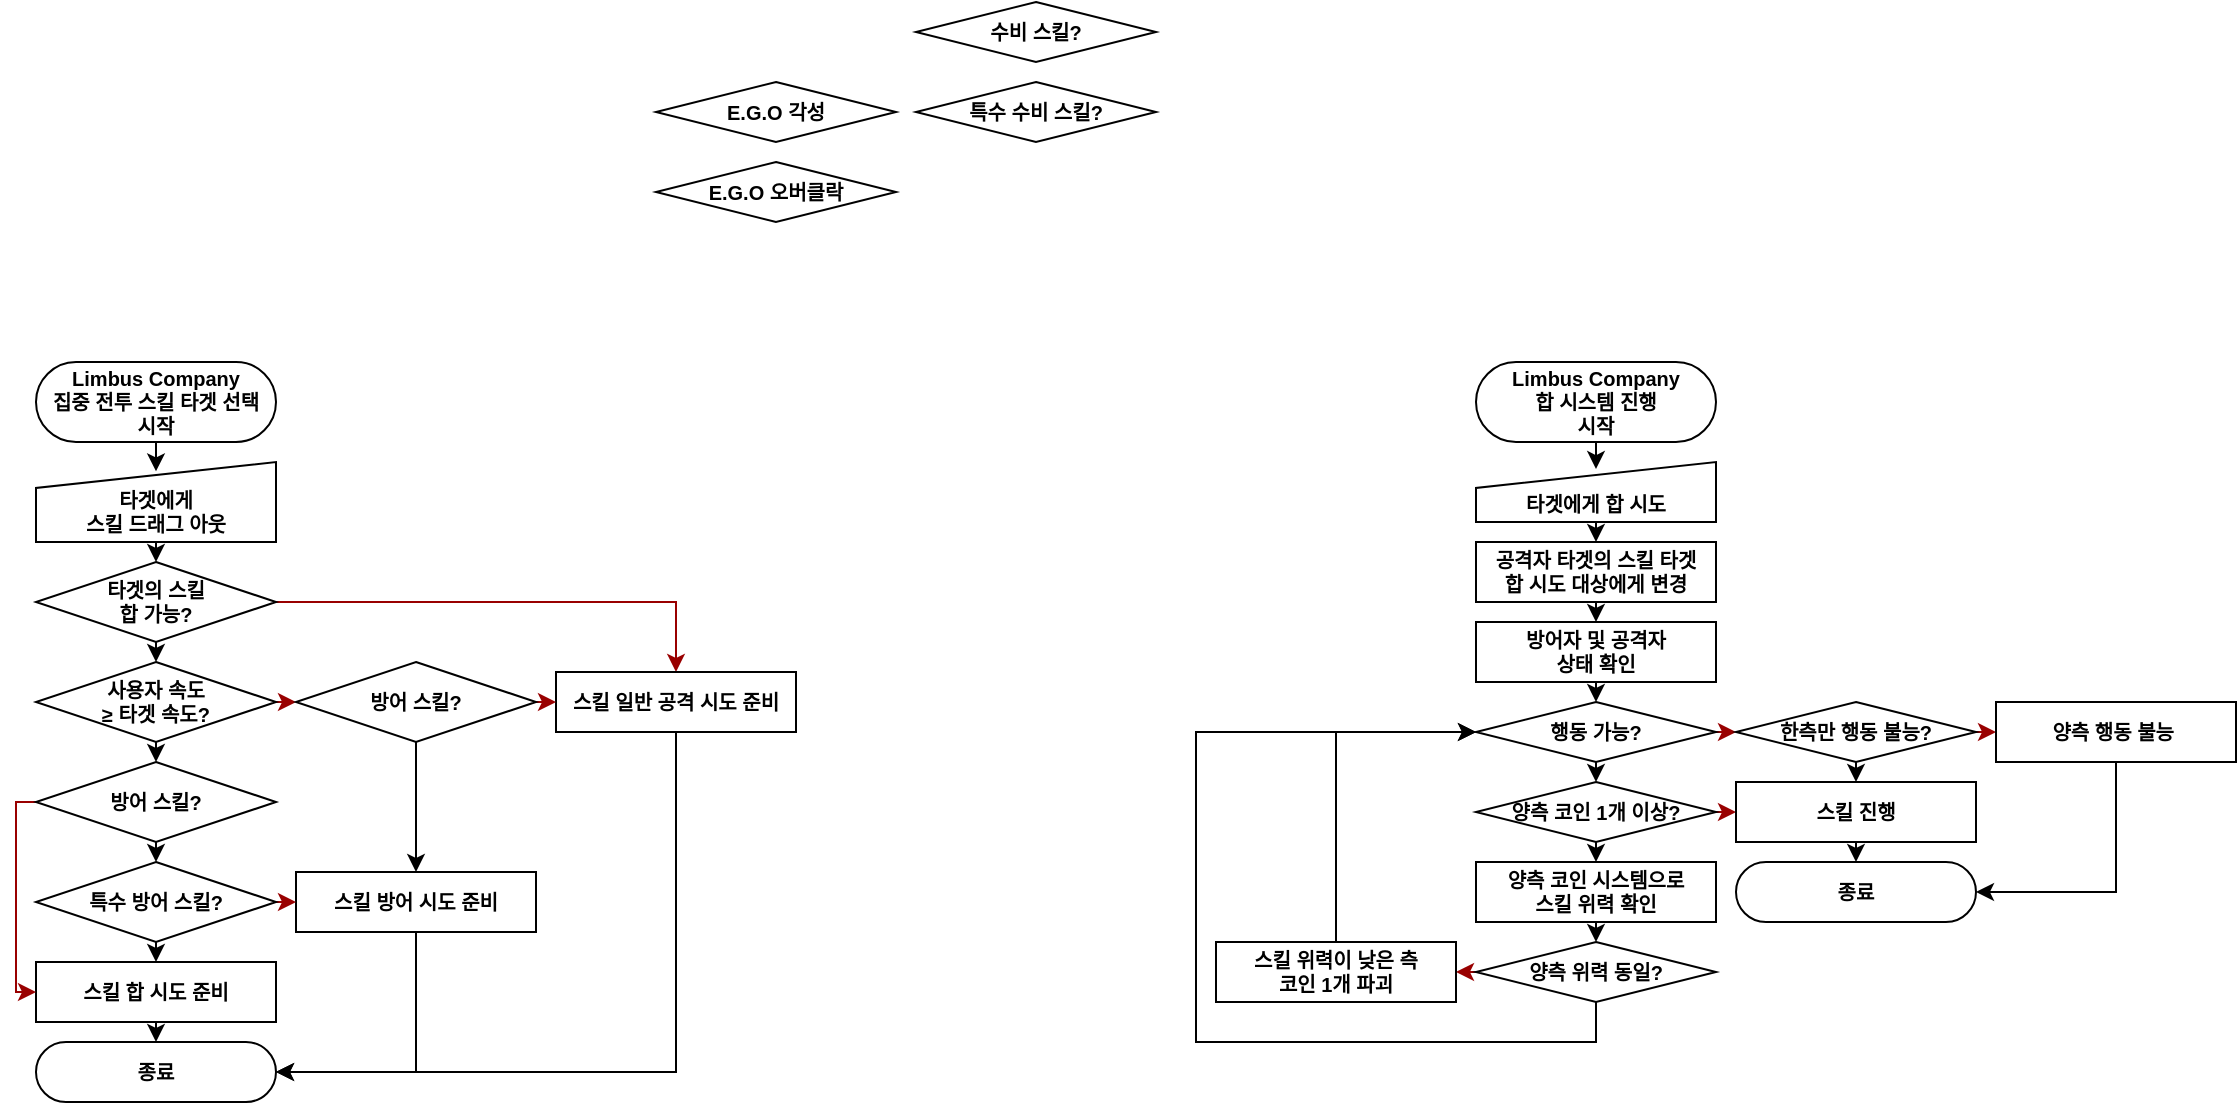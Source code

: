<mxfile version="26.0.6">
  <diagram name="페이지-1" id="gyFyMYABRb8ZcKNa7yku">
    <mxGraphModel dx="2261" dy="772" grid="1" gridSize="10" guides="1" tooltips="1" connect="1" arrows="1" fold="1" page="1" pageScale="1" pageWidth="827" pageHeight="1169" math="0" shadow="0">
      <root>
        <mxCell id="0" />
        <mxCell id="1" parent="0" />
        <mxCell id="7hX-isEdHczd2NXElS7e-21" style="edgeStyle=orthogonalEdgeStyle;rounded=0;orthogonalLoop=1;jettySize=auto;html=1;exitX=0.5;exitY=1;exitDx=0;exitDy=0;entryX=0.5;entryY=0.117;entryDx=0;entryDy=0;entryPerimeter=0;strokeWidth=1;" edge="1" parent="1" source="PB5WTMq_3ZUxNJViB-pG-1" target="7hX-isEdHczd2NXElS7e-14">
          <mxGeometry relative="1" as="geometry" />
        </mxCell>
        <mxCell id="PB5WTMq_3ZUxNJViB-pG-1" value="Limbus Company&lt;br&gt;&lt;div&gt;집중 전투 스킬 타겟 선택&lt;/div&gt;&lt;div&gt;시작&lt;/div&gt;" style="rounded=1;whiteSpace=wrap;html=1;arcSize=50;fontSize=10;fontStyle=1;strokeWidth=1;" parent="1" vertex="1">
          <mxGeometry y="200" width="120" height="40" as="geometry" />
        </mxCell>
        <mxCell id="7hX-isEdHczd2NXElS7e-7" value="&lt;font style=&quot;font-size: 10px;&quot;&gt;&lt;b&gt;E.G.O 각성&lt;/b&gt;&lt;/font&gt;" style="rhombus;whiteSpace=wrap;html=1;strokeWidth=1;" vertex="1" parent="1">
          <mxGeometry x="310" y="60" width="120" height="30" as="geometry" />
        </mxCell>
        <mxCell id="7hX-isEdHczd2NXElS7e-9" value="&lt;font style=&quot;font-size: 10px;&quot;&gt;&lt;b&gt;E.G.O 오버클락&lt;/b&gt;&lt;/font&gt;" style="rhombus;whiteSpace=wrap;html=1;strokeWidth=1;" vertex="1" parent="1">
          <mxGeometry x="310" y="100" width="120" height="30" as="geometry" />
        </mxCell>
        <mxCell id="7hX-isEdHczd2NXElS7e-10" value="&lt;span style=&quot;font-size: 10px;&quot;&gt;&lt;b&gt;특수 수비 스킬?&lt;/b&gt;&lt;/span&gt;" style="rhombus;whiteSpace=wrap;html=1;strokeWidth=1;" vertex="1" parent="1">
          <mxGeometry x="440" y="60" width="120" height="30" as="geometry" />
        </mxCell>
        <mxCell id="7hX-isEdHczd2NXElS7e-13" value="&lt;span style=&quot;font-size: 10px;&quot;&gt;&lt;b&gt;수비 스킬?&lt;/b&gt;&lt;/span&gt;" style="rhombus;whiteSpace=wrap;html=1;strokeWidth=1;" vertex="1" parent="1">
          <mxGeometry x="440" y="20" width="120" height="30" as="geometry" />
        </mxCell>
        <mxCell id="7hX-isEdHczd2NXElS7e-22" style="edgeStyle=orthogonalEdgeStyle;rounded=0;orthogonalLoop=1;jettySize=auto;html=1;exitX=0.5;exitY=1;exitDx=0;exitDy=0;entryX=0.5;entryY=0;entryDx=0;entryDy=0;strokeWidth=1;" edge="1" parent="1" source="7hX-isEdHczd2NXElS7e-14" target="7hX-isEdHczd2NXElS7e-16">
          <mxGeometry relative="1" as="geometry" />
        </mxCell>
        <mxCell id="7hX-isEdHczd2NXElS7e-14" value="&lt;span&gt;&lt;b&gt;타겟에게&lt;/b&gt;&lt;/span&gt;&lt;div&gt;&lt;span&gt;&lt;b&gt;스킬 드래그 아웃&lt;/b&gt;&lt;/span&gt;&lt;/div&gt;" style="shape=manualInput;whiteSpace=wrap;html=1;size=13;fontSize=10;verticalAlign=bottom;strokeWidth=1;" vertex="1" parent="1">
          <mxGeometry y="250" width="120" height="40" as="geometry" />
        </mxCell>
        <mxCell id="7hX-isEdHczd2NXElS7e-37" style="edgeStyle=orthogonalEdgeStyle;rounded=0;orthogonalLoop=1;jettySize=auto;html=1;exitX=0.5;exitY=1;exitDx=0;exitDy=0;entryX=0.5;entryY=0;entryDx=0;entryDy=0;strokeWidth=1;" edge="1" parent="1" source="7hX-isEdHczd2NXElS7e-15" target="7hX-isEdHczd2NXElS7e-32">
          <mxGeometry relative="1" as="geometry" />
        </mxCell>
        <mxCell id="7hX-isEdHczd2NXElS7e-42" style="edgeStyle=orthogonalEdgeStyle;rounded=0;orthogonalLoop=1;jettySize=auto;html=1;exitX=1;exitY=0.5;exitDx=0;exitDy=0;entryX=0;entryY=0.5;entryDx=0;entryDy=0;strokeColor=#990000;strokeWidth=1;" edge="1" parent="1" source="7hX-isEdHczd2NXElS7e-15" target="7hX-isEdHczd2NXElS7e-40">
          <mxGeometry relative="1" as="geometry" />
        </mxCell>
        <mxCell id="7hX-isEdHczd2NXElS7e-15" value="&lt;span&gt;&lt;b&gt;사용자 속도&lt;/b&gt;&lt;/span&gt;&lt;div&gt;&lt;span&gt;&lt;b&gt;≥ 타겟 속도?&lt;/b&gt;&lt;/span&gt;&lt;/div&gt;" style="rhombus;whiteSpace=wrap;html=1;fontSize=10;strokeWidth=1;" vertex="1" parent="1">
          <mxGeometry y="350" width="120" height="40" as="geometry" />
        </mxCell>
        <mxCell id="7hX-isEdHczd2NXElS7e-36" style="edgeStyle=orthogonalEdgeStyle;rounded=0;orthogonalLoop=1;jettySize=auto;html=1;exitX=0.5;exitY=1;exitDx=0;exitDy=0;entryX=0.5;entryY=0;entryDx=0;entryDy=0;strokeWidth=1;" edge="1" parent="1" source="7hX-isEdHczd2NXElS7e-16" target="7hX-isEdHczd2NXElS7e-15">
          <mxGeometry relative="1" as="geometry" />
        </mxCell>
        <mxCell id="7hX-isEdHczd2NXElS7e-44" style="edgeStyle=orthogonalEdgeStyle;rounded=0;orthogonalLoop=1;jettySize=auto;html=1;exitX=1;exitY=0.5;exitDx=0;exitDy=0;entryX=0.5;entryY=0;entryDx=0;entryDy=0;strokeColor=#990000;strokeWidth=1;" edge="1" parent="1" source="7hX-isEdHczd2NXElS7e-16" target="7hX-isEdHczd2NXElS7e-17">
          <mxGeometry relative="1" as="geometry" />
        </mxCell>
        <mxCell id="7hX-isEdHczd2NXElS7e-16" value="&lt;b&gt;타겟의 스킬&lt;/b&gt;&lt;div&gt;&lt;b&gt;합 가능?&lt;/b&gt;&lt;/div&gt;" style="rhombus;whiteSpace=wrap;html=1;fontSize=10;strokeWidth=1;" vertex="1" parent="1">
          <mxGeometry y="300" width="120" height="40" as="geometry" />
        </mxCell>
        <mxCell id="7hX-isEdHczd2NXElS7e-49" style="edgeStyle=orthogonalEdgeStyle;rounded=0;orthogonalLoop=1;jettySize=auto;html=1;exitX=0.5;exitY=1;exitDx=0;exitDy=0;entryX=1;entryY=0.5;entryDx=0;entryDy=0;" edge="1" parent="1" source="7hX-isEdHczd2NXElS7e-17" target="7hX-isEdHczd2NXElS7e-46">
          <mxGeometry relative="1" as="geometry" />
        </mxCell>
        <mxCell id="7hX-isEdHczd2NXElS7e-17" value="스킬 일반 공격 시도 준비" style="rounded=1;whiteSpace=wrap;html=1;arcSize=0;fontSize=10;fontStyle=1;strokeWidth=1;" vertex="1" parent="1">
          <mxGeometry x="260" y="355" width="120" height="30" as="geometry" />
        </mxCell>
        <mxCell id="7hX-isEdHczd2NXElS7e-47" style="edgeStyle=orthogonalEdgeStyle;rounded=0;orthogonalLoop=1;jettySize=auto;html=1;exitX=0.5;exitY=1;exitDx=0;exitDy=0;entryX=0.5;entryY=0;entryDx=0;entryDy=0;" edge="1" parent="1" source="7hX-isEdHczd2NXElS7e-18" target="7hX-isEdHczd2NXElS7e-46">
          <mxGeometry relative="1" as="geometry" />
        </mxCell>
        <mxCell id="7hX-isEdHczd2NXElS7e-18" value="스킬 합 시도 준비" style="rounded=1;whiteSpace=wrap;html=1;arcSize=0;fontSize=10;fontStyle=1;strokeWidth=1;" vertex="1" parent="1">
          <mxGeometry y="500" width="120" height="30" as="geometry" />
        </mxCell>
        <mxCell id="7hX-isEdHczd2NXElS7e-48" style="edgeStyle=orthogonalEdgeStyle;rounded=0;orthogonalLoop=1;jettySize=auto;html=1;exitX=0.5;exitY=1;exitDx=0;exitDy=0;entryX=1;entryY=0.5;entryDx=0;entryDy=0;" edge="1" parent="1" source="7hX-isEdHczd2NXElS7e-20" target="7hX-isEdHczd2NXElS7e-46">
          <mxGeometry relative="1" as="geometry" />
        </mxCell>
        <mxCell id="7hX-isEdHczd2NXElS7e-20" value="스킬 방어 시도 준비" style="rounded=1;whiteSpace=wrap;html=1;arcSize=0;fontSize=10;fontStyle=1;strokeWidth=1;" vertex="1" parent="1">
          <mxGeometry x="130" y="455" width="120" height="30" as="geometry" />
        </mxCell>
        <mxCell id="7hX-isEdHczd2NXElS7e-35" style="edgeStyle=orthogonalEdgeStyle;rounded=0;orthogonalLoop=1;jettySize=auto;html=1;exitX=0.5;exitY=1;exitDx=0;exitDy=0;entryX=0.5;entryY=0;entryDx=0;entryDy=0;strokeWidth=1;" edge="1" parent="1" source="7hX-isEdHczd2NXElS7e-32" target="7hX-isEdHczd2NXElS7e-33">
          <mxGeometry relative="1" as="geometry" />
        </mxCell>
        <mxCell id="7hX-isEdHczd2NXElS7e-38" style="edgeStyle=orthogonalEdgeStyle;rounded=0;orthogonalLoop=1;jettySize=auto;html=1;exitX=0;exitY=0.5;exitDx=0;exitDy=0;entryX=0;entryY=0.5;entryDx=0;entryDy=0;strokeColor=#990000;strokeWidth=1;" edge="1" parent="1" source="7hX-isEdHczd2NXElS7e-32" target="7hX-isEdHczd2NXElS7e-18">
          <mxGeometry relative="1" as="geometry">
            <Array as="points">
              <mxPoint x="-10" y="420" />
              <mxPoint x="-10" y="515" />
            </Array>
          </mxGeometry>
        </mxCell>
        <mxCell id="7hX-isEdHczd2NXElS7e-32" value="&lt;span style=&quot;font-size: 10px;&quot;&gt;&lt;b&gt;방어 스킬?&lt;/b&gt;&lt;/span&gt;" style="rhombus;whiteSpace=wrap;html=1;strokeWidth=1;" vertex="1" parent="1">
          <mxGeometry y="400" width="120" height="40" as="geometry" />
        </mxCell>
        <mxCell id="7hX-isEdHczd2NXElS7e-34" style="edgeStyle=orthogonalEdgeStyle;rounded=0;orthogonalLoop=1;jettySize=auto;html=1;exitX=0.5;exitY=1;exitDx=0;exitDy=0;entryX=0.5;entryY=0;entryDx=0;entryDy=0;strokeWidth=1;" edge="1" parent="1" source="7hX-isEdHczd2NXElS7e-33" target="7hX-isEdHczd2NXElS7e-18">
          <mxGeometry relative="1" as="geometry" />
        </mxCell>
        <mxCell id="7hX-isEdHczd2NXElS7e-39" style="edgeStyle=orthogonalEdgeStyle;rounded=0;orthogonalLoop=1;jettySize=auto;html=1;exitX=1;exitY=0.5;exitDx=0;exitDy=0;entryX=0;entryY=0.5;entryDx=0;entryDy=0;strokeColor=#990000;strokeWidth=1;" edge="1" parent="1" source="7hX-isEdHczd2NXElS7e-33" target="7hX-isEdHczd2NXElS7e-20">
          <mxGeometry relative="1" as="geometry" />
        </mxCell>
        <mxCell id="7hX-isEdHczd2NXElS7e-33" value="&lt;span style=&quot;font-size: 10px;&quot;&gt;&lt;b&gt;특수 방어 스킬?&lt;/b&gt;&lt;/span&gt;" style="rhombus;whiteSpace=wrap;html=1;strokeWidth=1;" vertex="1" parent="1">
          <mxGeometry y="450" width="120" height="40" as="geometry" />
        </mxCell>
        <mxCell id="7hX-isEdHczd2NXElS7e-43" style="edgeStyle=orthogonalEdgeStyle;rounded=0;orthogonalLoop=1;jettySize=auto;html=1;exitX=0.5;exitY=1;exitDx=0;exitDy=0;strokeWidth=1;" edge="1" parent="1" source="7hX-isEdHczd2NXElS7e-40" target="7hX-isEdHczd2NXElS7e-20">
          <mxGeometry relative="1" as="geometry" />
        </mxCell>
        <mxCell id="7hX-isEdHczd2NXElS7e-45" style="edgeStyle=orthogonalEdgeStyle;rounded=0;orthogonalLoop=1;jettySize=auto;html=1;exitX=1;exitY=0.5;exitDx=0;exitDy=0;entryX=0;entryY=0.5;entryDx=0;entryDy=0;strokeColor=#990000;strokeWidth=1;" edge="1" parent="1" source="7hX-isEdHczd2NXElS7e-40" target="7hX-isEdHczd2NXElS7e-17">
          <mxGeometry relative="1" as="geometry" />
        </mxCell>
        <mxCell id="7hX-isEdHczd2NXElS7e-40" value="&lt;span style=&quot;font-size: 10px;&quot;&gt;&lt;b&gt;방어 스킬?&lt;/b&gt;&lt;/span&gt;" style="rhombus;whiteSpace=wrap;html=1;strokeWidth=1;" vertex="1" parent="1">
          <mxGeometry x="130" y="350" width="120" height="40" as="geometry" />
        </mxCell>
        <mxCell id="7hX-isEdHczd2NXElS7e-46" value="종료" style="rounded=1;whiteSpace=wrap;html=1;arcSize=50;fontSize=10;fontStyle=1;strokeWidth=1;" vertex="1" parent="1">
          <mxGeometry y="540" width="120" height="30" as="geometry" />
        </mxCell>
        <mxCell id="7hX-isEdHczd2NXElS7e-52" style="edgeStyle=orthogonalEdgeStyle;rounded=0;orthogonalLoop=1;jettySize=auto;html=1;exitX=0.5;exitY=1;exitDx=0;exitDy=0;entryX=0.5;entryY=0.117;entryDx=0;entryDy=0;entryPerimeter=0;strokeWidth=1;" edge="1" source="7hX-isEdHczd2NXElS7e-53" target="7hX-isEdHczd2NXElS7e-54" parent="1">
          <mxGeometry relative="1" as="geometry" />
        </mxCell>
        <mxCell id="7hX-isEdHczd2NXElS7e-53" value="Limbus Company&lt;br&gt;&lt;div&gt;합 시스템 진행&lt;/div&gt;&lt;div&gt;시작&lt;/div&gt;" style="rounded=1;whiteSpace=wrap;html=1;arcSize=50;fontSize=10;fontStyle=1;strokeWidth=1;" vertex="1" parent="1">
          <mxGeometry x="720" y="200" width="120" height="40" as="geometry" />
        </mxCell>
        <mxCell id="7hX-isEdHczd2NXElS7e-57" style="edgeStyle=orthogonalEdgeStyle;rounded=0;orthogonalLoop=1;jettySize=auto;html=1;exitX=0.5;exitY=1;exitDx=0;exitDy=0;entryX=0.5;entryY=0;entryDx=0;entryDy=0;" edge="1" parent="1" source="7hX-isEdHczd2NXElS7e-54" target="7hX-isEdHczd2NXElS7e-78">
          <mxGeometry relative="1" as="geometry" />
        </mxCell>
        <mxCell id="7hX-isEdHczd2NXElS7e-54" value="&lt;b&gt;타겟에게 합 시도&lt;/b&gt;" style="shape=manualInput;whiteSpace=wrap;html=1;size=13;fontSize=10;verticalAlign=bottom;strokeWidth=1;" vertex="1" parent="1">
          <mxGeometry x="720" y="250" width="120" height="30" as="geometry" />
        </mxCell>
        <mxCell id="7hX-isEdHczd2NXElS7e-58" style="edgeStyle=orthogonalEdgeStyle;rounded=0;orthogonalLoop=1;jettySize=auto;html=1;exitX=0.5;exitY=1;exitDx=0;exitDy=0;entryX=0.5;entryY=0;entryDx=0;entryDy=0;" edge="1" parent="1" source="7hX-isEdHczd2NXElS7e-55" target="7hX-isEdHczd2NXElS7e-56">
          <mxGeometry relative="1" as="geometry" />
        </mxCell>
        <mxCell id="7hX-isEdHczd2NXElS7e-55" value="방어자 및 공격자&lt;div&gt;상태 확인&lt;/div&gt;" style="rounded=1;whiteSpace=wrap;html=1;arcSize=0;fontSize=10;fontStyle=1;strokeWidth=1;" vertex="1" parent="1">
          <mxGeometry x="720" y="330" width="120" height="30" as="geometry" />
        </mxCell>
        <mxCell id="7hX-isEdHczd2NXElS7e-64" style="edgeStyle=orthogonalEdgeStyle;rounded=0;orthogonalLoop=1;jettySize=auto;html=1;exitX=0.5;exitY=1;exitDx=0;exitDy=0;entryX=0.5;entryY=0;entryDx=0;entryDy=0;" edge="1" parent="1" source="7hX-isEdHczd2NXElS7e-56" target="7hX-isEdHczd2NXElS7e-63">
          <mxGeometry relative="1" as="geometry" />
        </mxCell>
        <mxCell id="7hX-isEdHczd2NXElS7e-70" style="edgeStyle=orthogonalEdgeStyle;rounded=0;orthogonalLoop=1;jettySize=auto;html=1;exitX=1;exitY=0.5;exitDx=0;exitDy=0;entryX=0;entryY=0.5;entryDx=0;entryDy=0;strokeColor=#990000;" edge="1" parent="1" source="7hX-isEdHczd2NXElS7e-56" target="7hX-isEdHczd2NXElS7e-69">
          <mxGeometry relative="1" as="geometry" />
        </mxCell>
        <mxCell id="7hX-isEdHczd2NXElS7e-56" value="&lt;span style=&quot;font-size: 10px;&quot;&gt;&lt;b&gt;행동 가능?&lt;/b&gt;&lt;/span&gt;" style="rhombus;whiteSpace=wrap;html=1;strokeWidth=1;" vertex="1" parent="1">
          <mxGeometry x="720" y="370" width="120" height="30" as="geometry" />
        </mxCell>
        <mxCell id="7hX-isEdHczd2NXElS7e-66" style="edgeStyle=orthogonalEdgeStyle;rounded=0;orthogonalLoop=1;jettySize=auto;html=1;exitX=0.5;exitY=1;exitDx=0;exitDy=0;entryX=0.5;entryY=0;entryDx=0;entryDy=0;" edge="1" parent="1" source="7hX-isEdHczd2NXElS7e-59" target="7hX-isEdHczd2NXElS7e-60">
          <mxGeometry relative="1" as="geometry" />
        </mxCell>
        <mxCell id="7hX-isEdHczd2NXElS7e-59" value="양측 코인 시스템으로&lt;div&gt;스킬 위력 확인&lt;/div&gt;" style="rounded=1;whiteSpace=wrap;html=1;arcSize=0;fontSize=10;fontStyle=1;strokeWidth=1;" vertex="1" parent="1">
          <mxGeometry x="720" y="450" width="120" height="30" as="geometry" />
        </mxCell>
        <mxCell id="7hX-isEdHczd2NXElS7e-75" style="edgeStyle=orthogonalEdgeStyle;rounded=0;orthogonalLoop=1;jettySize=auto;html=1;exitX=0;exitY=0.5;exitDx=0;exitDy=0;entryX=1;entryY=0.5;entryDx=0;entryDy=0;strokeColor=#990000;" edge="1" parent="1" source="7hX-isEdHczd2NXElS7e-60" target="7hX-isEdHczd2NXElS7e-62">
          <mxGeometry relative="1" as="geometry" />
        </mxCell>
        <mxCell id="7hX-isEdHczd2NXElS7e-76" style="edgeStyle=orthogonalEdgeStyle;rounded=0;orthogonalLoop=1;jettySize=auto;html=1;exitX=0.5;exitY=1;exitDx=0;exitDy=0;entryX=0;entryY=0.5;entryDx=0;entryDy=0;" edge="1" parent="1" source="7hX-isEdHczd2NXElS7e-60" target="7hX-isEdHczd2NXElS7e-56">
          <mxGeometry relative="1" as="geometry">
            <Array as="points">
              <mxPoint x="780" y="540" />
              <mxPoint x="580" y="540" />
              <mxPoint x="580" y="385" />
            </Array>
          </mxGeometry>
        </mxCell>
        <mxCell id="7hX-isEdHczd2NXElS7e-60" value="&lt;span&gt;&lt;b&gt;양측&amp;nbsp;&lt;/b&gt;&lt;/span&gt;&lt;b style=&quot;background-color: transparent; color: light-dark(rgb(0, 0, 0), rgb(255, 255, 255));&quot;&gt;위력 동일?&lt;/b&gt;" style="rhombus;whiteSpace=wrap;html=1;strokeWidth=1;fontSize=10;" vertex="1" parent="1">
          <mxGeometry x="720" y="490" width="120" height="30" as="geometry" />
        </mxCell>
        <mxCell id="7hX-isEdHczd2NXElS7e-77" style="edgeStyle=orthogonalEdgeStyle;rounded=0;orthogonalLoop=1;jettySize=auto;html=1;exitX=0.5;exitY=0;exitDx=0;exitDy=0;entryX=0;entryY=0.5;entryDx=0;entryDy=0;" edge="1" parent="1" source="7hX-isEdHczd2NXElS7e-62" target="7hX-isEdHczd2NXElS7e-56">
          <mxGeometry relative="1" as="geometry" />
        </mxCell>
        <mxCell id="7hX-isEdHczd2NXElS7e-62" value="스킬 위력이 낮은 측&lt;div&gt;코인 1개 파괴&lt;/div&gt;" style="rounded=1;whiteSpace=wrap;html=1;arcSize=0;fontSize=10;fontStyle=1;strokeWidth=1;" vertex="1" parent="1">
          <mxGeometry x="590" y="490" width="120" height="30" as="geometry" />
        </mxCell>
        <mxCell id="7hX-isEdHczd2NXElS7e-65" style="edgeStyle=orthogonalEdgeStyle;rounded=0;orthogonalLoop=1;jettySize=auto;html=1;exitX=0.5;exitY=1;exitDx=0;exitDy=0;entryX=0.5;entryY=0;entryDx=0;entryDy=0;" edge="1" parent="1" source="7hX-isEdHczd2NXElS7e-63" target="7hX-isEdHczd2NXElS7e-59">
          <mxGeometry relative="1" as="geometry" />
        </mxCell>
        <mxCell id="7hX-isEdHczd2NXElS7e-71" style="edgeStyle=orthogonalEdgeStyle;rounded=0;orthogonalLoop=1;jettySize=auto;html=1;exitX=1;exitY=0.5;exitDx=0;exitDy=0;entryX=0;entryY=0.5;entryDx=0;entryDy=0;strokeColor=#990000;" edge="1" parent="1" source="7hX-isEdHczd2NXElS7e-63" target="7hX-isEdHczd2NXElS7e-68">
          <mxGeometry relative="1" as="geometry" />
        </mxCell>
        <mxCell id="7hX-isEdHczd2NXElS7e-63" value="&lt;span style=&quot;font-size: 10px;&quot;&gt;&lt;b&gt;양측 코인&amp;nbsp;&lt;/b&gt;&lt;/span&gt;&lt;b style=&quot;background-color: transparent; color: light-dark(rgb(0, 0, 0), rgb(255, 255, 255)); font-size: 10px;&quot;&gt;1개 이상?&lt;/b&gt;" style="rhombus;whiteSpace=wrap;html=1;strokeWidth=1;" vertex="1" parent="1">
          <mxGeometry x="720" y="410" width="120" height="30" as="geometry" />
        </mxCell>
        <mxCell id="7hX-isEdHczd2NXElS7e-84" style="edgeStyle=orthogonalEdgeStyle;rounded=0;orthogonalLoop=1;jettySize=auto;html=1;exitX=0.5;exitY=1;exitDx=0;exitDy=0;entryX=0.5;entryY=0;entryDx=0;entryDy=0;" edge="1" parent="1" source="7hX-isEdHczd2NXElS7e-68" target="7hX-isEdHczd2NXElS7e-83">
          <mxGeometry relative="1" as="geometry" />
        </mxCell>
        <mxCell id="7hX-isEdHczd2NXElS7e-68" value="스킬 진행" style="rounded=1;whiteSpace=wrap;html=1;arcSize=0;fontSize=10;fontStyle=1;strokeWidth=1;" vertex="1" parent="1">
          <mxGeometry x="850" y="410" width="120" height="30" as="geometry" />
        </mxCell>
        <mxCell id="7hX-isEdHczd2NXElS7e-72" style="edgeStyle=orthogonalEdgeStyle;rounded=0;orthogonalLoop=1;jettySize=auto;html=1;exitX=0.5;exitY=1;exitDx=0;exitDy=0;entryX=0.5;entryY=0;entryDx=0;entryDy=0;" edge="1" parent="1" source="7hX-isEdHczd2NXElS7e-69" target="7hX-isEdHczd2NXElS7e-68">
          <mxGeometry relative="1" as="geometry" />
        </mxCell>
        <mxCell id="7hX-isEdHczd2NXElS7e-81" style="edgeStyle=orthogonalEdgeStyle;rounded=0;orthogonalLoop=1;jettySize=auto;html=1;exitX=1;exitY=0.5;exitDx=0;exitDy=0;entryX=0;entryY=0.5;entryDx=0;entryDy=0;strokeColor=#990000;" edge="1" parent="1" source="7hX-isEdHczd2NXElS7e-69" target="7hX-isEdHczd2NXElS7e-80">
          <mxGeometry relative="1" as="geometry" />
        </mxCell>
        <mxCell id="7hX-isEdHczd2NXElS7e-69" value="&lt;span style=&quot;font-size: 10px;&quot;&gt;&lt;b&gt;한측만 행동 불능?&lt;/b&gt;&lt;/span&gt;" style="rhombus;whiteSpace=wrap;html=1;strokeWidth=1;" vertex="1" parent="1">
          <mxGeometry x="850" y="370" width="120" height="30" as="geometry" />
        </mxCell>
        <mxCell id="7hX-isEdHczd2NXElS7e-79" style="edgeStyle=orthogonalEdgeStyle;rounded=0;orthogonalLoop=1;jettySize=auto;html=1;exitX=0.5;exitY=1;exitDx=0;exitDy=0;entryX=0.5;entryY=0;entryDx=0;entryDy=0;" edge="1" parent="1" source="7hX-isEdHczd2NXElS7e-78" target="7hX-isEdHczd2NXElS7e-55">
          <mxGeometry relative="1" as="geometry" />
        </mxCell>
        <mxCell id="7hX-isEdHczd2NXElS7e-78" value="공격자 타겟의 스킬 타겟&lt;div&gt;합&amp;nbsp;&lt;span style=&quot;background-color: transparent; color: light-dark(rgb(0, 0, 0), rgb(255, 255, 255));&quot;&gt;시도 대상에게 변경&lt;/span&gt;&lt;/div&gt;" style="rounded=1;whiteSpace=wrap;html=1;arcSize=0;fontSize=10;fontStyle=1;strokeWidth=1;" vertex="1" parent="1">
          <mxGeometry x="720" y="290" width="120" height="30" as="geometry" />
        </mxCell>
        <mxCell id="7hX-isEdHczd2NXElS7e-85" style="edgeStyle=orthogonalEdgeStyle;rounded=0;orthogonalLoop=1;jettySize=auto;html=1;exitX=0.5;exitY=1;exitDx=0;exitDy=0;entryX=1;entryY=0.5;entryDx=0;entryDy=0;" edge="1" parent="1" source="7hX-isEdHczd2NXElS7e-80" target="7hX-isEdHczd2NXElS7e-83">
          <mxGeometry relative="1" as="geometry" />
        </mxCell>
        <mxCell id="7hX-isEdHczd2NXElS7e-80" value="양측 행동 불능&amp;nbsp;" style="rounded=1;whiteSpace=wrap;html=1;arcSize=0;fontSize=10;fontStyle=1;strokeWidth=1;" vertex="1" parent="1">
          <mxGeometry x="980" y="370" width="120" height="30" as="geometry" />
        </mxCell>
        <mxCell id="7hX-isEdHczd2NXElS7e-83" value="종료" style="rounded=1;whiteSpace=wrap;html=1;arcSize=50;fontSize=10;fontStyle=1;strokeWidth=1;" vertex="1" parent="1">
          <mxGeometry x="850" y="450" width="120" height="30" as="geometry" />
        </mxCell>
      </root>
    </mxGraphModel>
  </diagram>
</mxfile>
